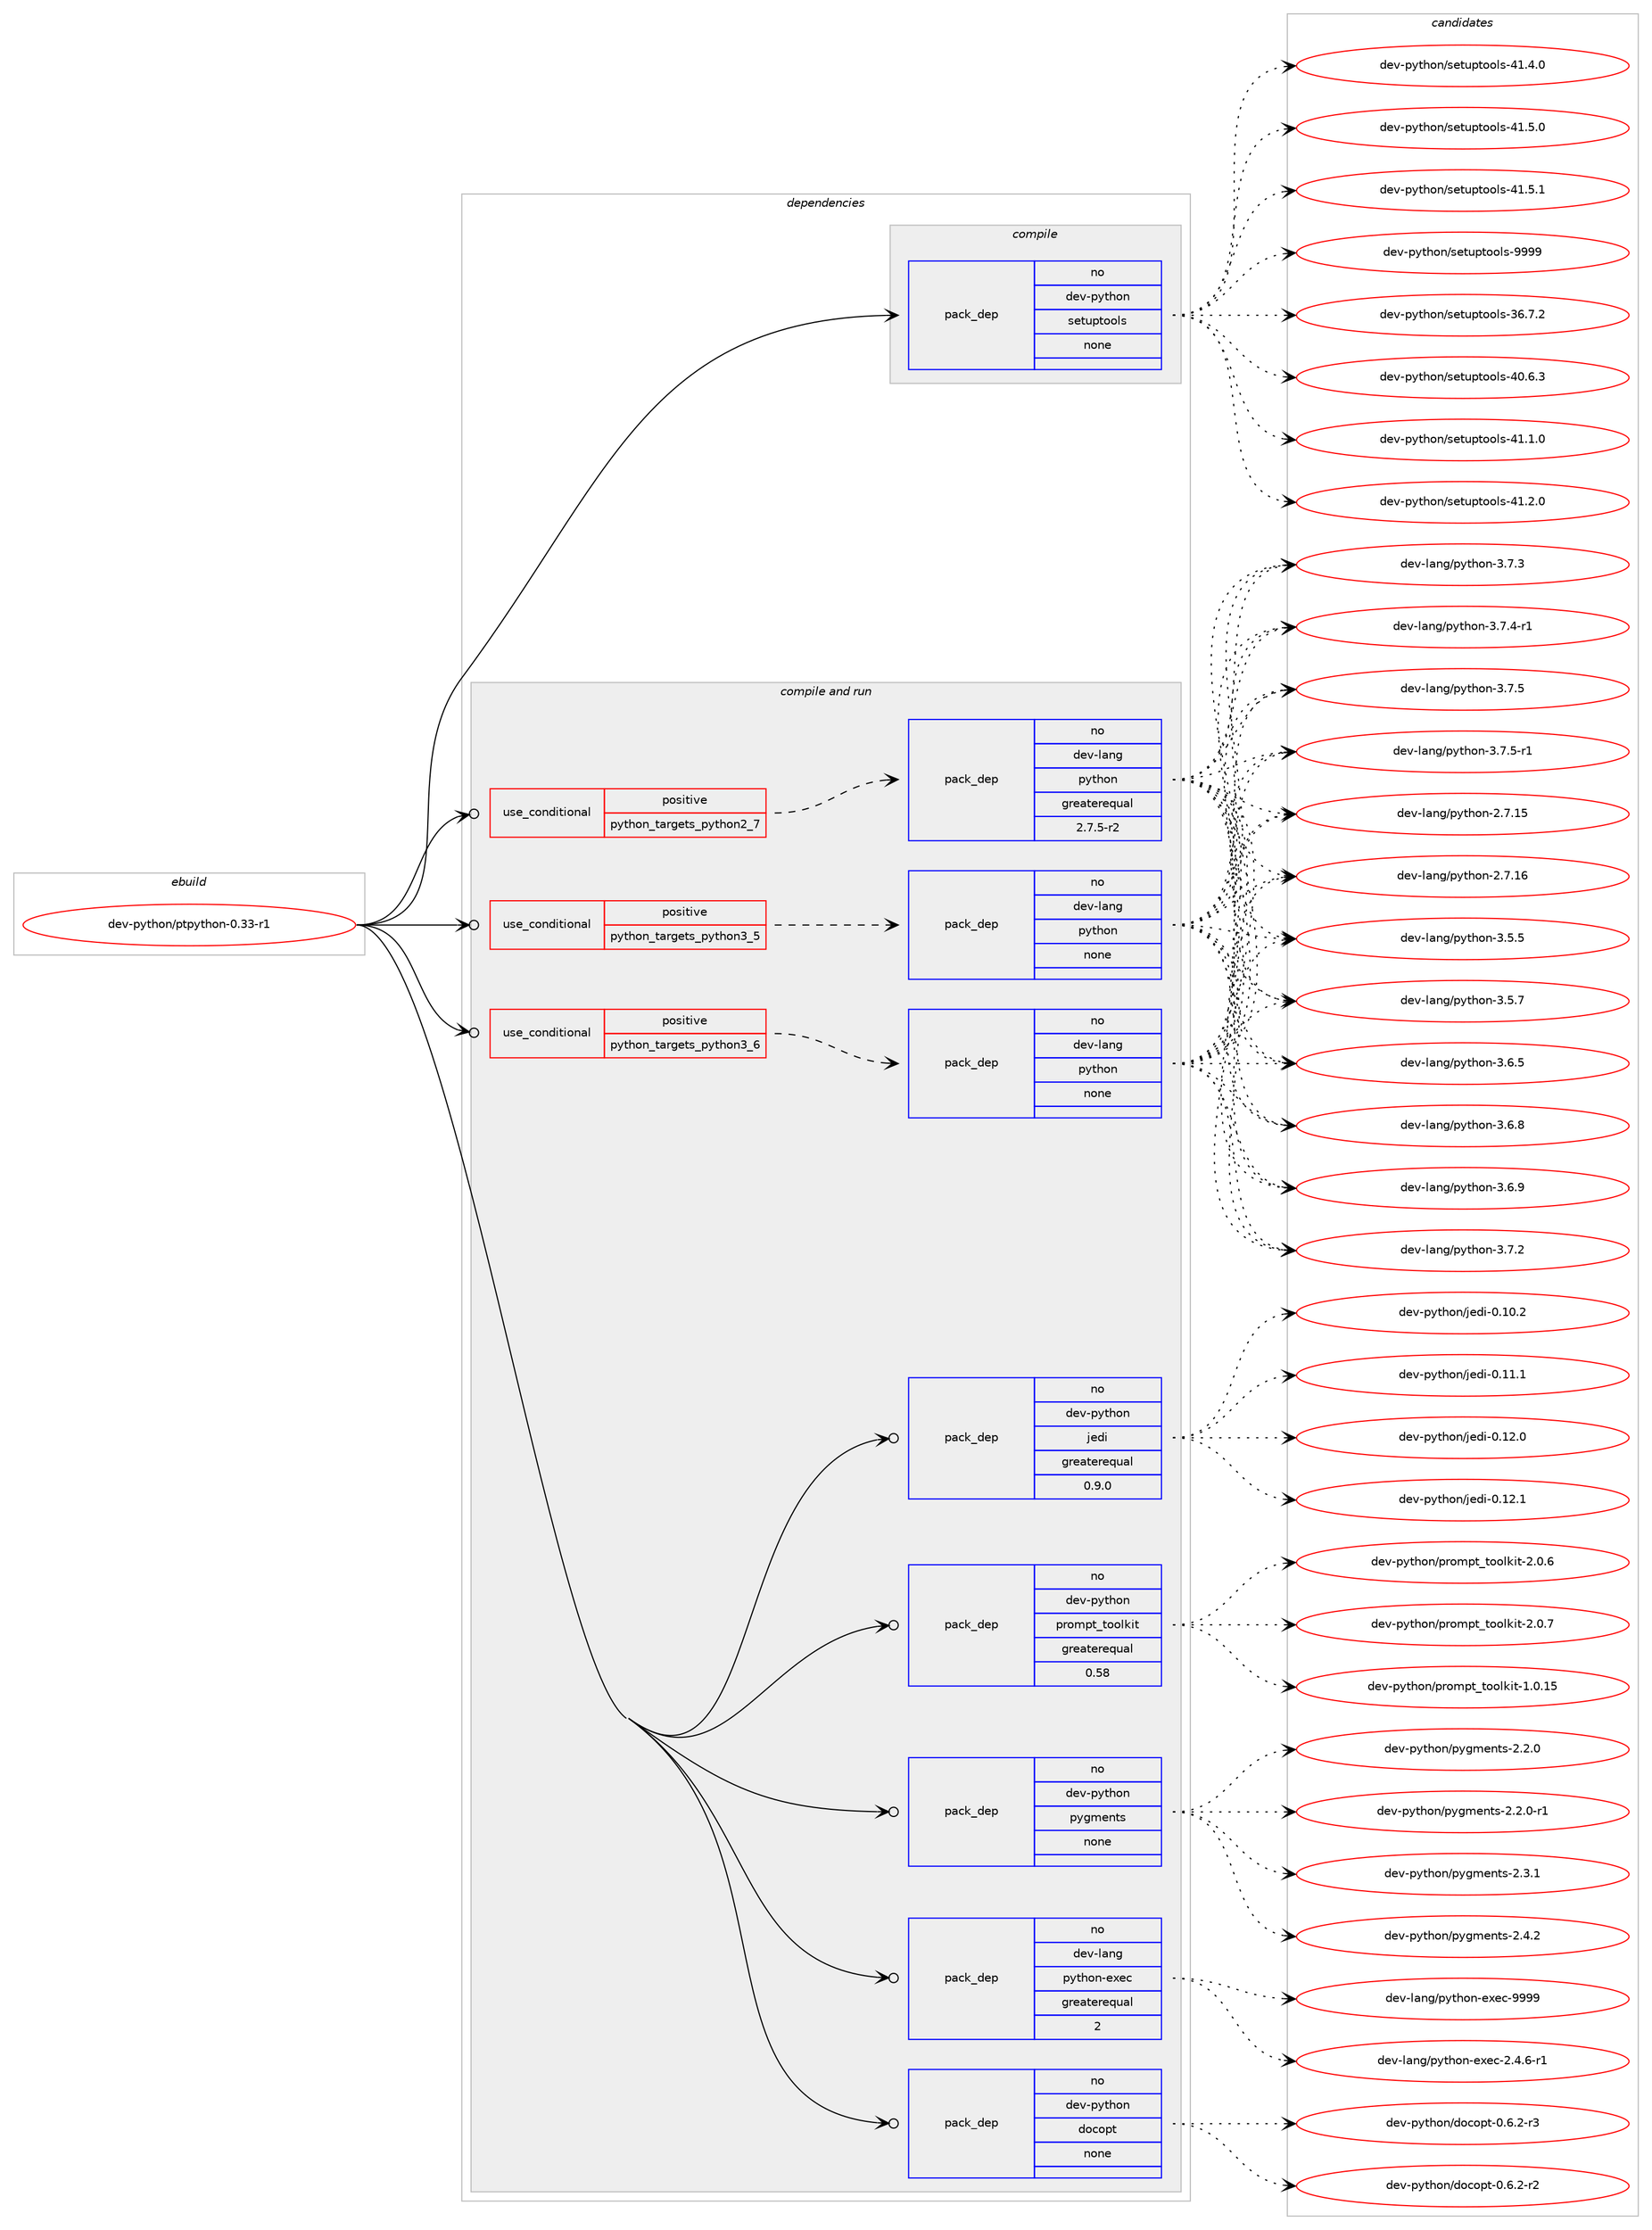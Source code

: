 digraph prolog {

# *************
# Graph options
# *************

newrank=true;
concentrate=true;
compound=true;
graph [rankdir=LR,fontname=Helvetica,fontsize=10,ranksep=1.5];#, ranksep=2.5, nodesep=0.2];
edge  [arrowhead=vee];
node  [fontname=Helvetica,fontsize=10];

# **********
# The ebuild
# **********

subgraph cluster_leftcol {
color=gray;
rank=same;
label=<<i>ebuild</i>>;
id [label="dev-python/ptpython-0.33-r1", color=red, width=4, href="../dev-python/ptpython-0.33-r1.svg"];
}

# ****************
# The dependencies
# ****************

subgraph cluster_midcol {
color=gray;
label=<<i>dependencies</i>>;
subgraph cluster_compile {
fillcolor="#eeeeee";
style=filled;
label=<<i>compile</i>>;
subgraph pack466581 {
dependency623486 [label=<<TABLE BORDER="0" CELLBORDER="1" CELLSPACING="0" CELLPADDING="4" WIDTH="220"><TR><TD ROWSPAN="6" CELLPADDING="30">pack_dep</TD></TR><TR><TD WIDTH="110">no</TD></TR><TR><TD>dev-python</TD></TR><TR><TD>setuptools</TD></TR><TR><TD>none</TD></TR><TR><TD></TD></TR></TABLE>>, shape=none, color=blue];
}
id:e -> dependency623486:w [weight=20,style="solid",arrowhead="vee"];
}
subgraph cluster_compileandrun {
fillcolor="#eeeeee";
style=filled;
label=<<i>compile and run</i>>;
subgraph cond145061 {
dependency623487 [label=<<TABLE BORDER="0" CELLBORDER="1" CELLSPACING="0" CELLPADDING="4"><TR><TD ROWSPAN="3" CELLPADDING="10">use_conditional</TD></TR><TR><TD>positive</TD></TR><TR><TD>python_targets_python2_7</TD></TR></TABLE>>, shape=none, color=red];
subgraph pack466582 {
dependency623488 [label=<<TABLE BORDER="0" CELLBORDER="1" CELLSPACING="0" CELLPADDING="4" WIDTH="220"><TR><TD ROWSPAN="6" CELLPADDING="30">pack_dep</TD></TR><TR><TD WIDTH="110">no</TD></TR><TR><TD>dev-lang</TD></TR><TR><TD>python</TD></TR><TR><TD>greaterequal</TD></TR><TR><TD>2.7.5-r2</TD></TR></TABLE>>, shape=none, color=blue];
}
dependency623487:e -> dependency623488:w [weight=20,style="dashed",arrowhead="vee"];
}
id:e -> dependency623487:w [weight=20,style="solid",arrowhead="odotvee"];
subgraph cond145062 {
dependency623489 [label=<<TABLE BORDER="0" CELLBORDER="1" CELLSPACING="0" CELLPADDING="4"><TR><TD ROWSPAN="3" CELLPADDING="10">use_conditional</TD></TR><TR><TD>positive</TD></TR><TR><TD>python_targets_python3_5</TD></TR></TABLE>>, shape=none, color=red];
subgraph pack466583 {
dependency623490 [label=<<TABLE BORDER="0" CELLBORDER="1" CELLSPACING="0" CELLPADDING="4" WIDTH="220"><TR><TD ROWSPAN="6" CELLPADDING="30">pack_dep</TD></TR><TR><TD WIDTH="110">no</TD></TR><TR><TD>dev-lang</TD></TR><TR><TD>python</TD></TR><TR><TD>none</TD></TR><TR><TD></TD></TR></TABLE>>, shape=none, color=blue];
}
dependency623489:e -> dependency623490:w [weight=20,style="dashed",arrowhead="vee"];
}
id:e -> dependency623489:w [weight=20,style="solid",arrowhead="odotvee"];
subgraph cond145063 {
dependency623491 [label=<<TABLE BORDER="0" CELLBORDER="1" CELLSPACING="0" CELLPADDING="4"><TR><TD ROWSPAN="3" CELLPADDING="10">use_conditional</TD></TR><TR><TD>positive</TD></TR><TR><TD>python_targets_python3_6</TD></TR></TABLE>>, shape=none, color=red];
subgraph pack466584 {
dependency623492 [label=<<TABLE BORDER="0" CELLBORDER="1" CELLSPACING="0" CELLPADDING="4" WIDTH="220"><TR><TD ROWSPAN="6" CELLPADDING="30">pack_dep</TD></TR><TR><TD WIDTH="110">no</TD></TR><TR><TD>dev-lang</TD></TR><TR><TD>python</TD></TR><TR><TD>none</TD></TR><TR><TD></TD></TR></TABLE>>, shape=none, color=blue];
}
dependency623491:e -> dependency623492:w [weight=20,style="dashed",arrowhead="vee"];
}
id:e -> dependency623491:w [weight=20,style="solid",arrowhead="odotvee"];
subgraph pack466585 {
dependency623493 [label=<<TABLE BORDER="0" CELLBORDER="1" CELLSPACING="0" CELLPADDING="4" WIDTH="220"><TR><TD ROWSPAN="6" CELLPADDING="30">pack_dep</TD></TR><TR><TD WIDTH="110">no</TD></TR><TR><TD>dev-lang</TD></TR><TR><TD>python-exec</TD></TR><TR><TD>greaterequal</TD></TR><TR><TD>2</TD></TR></TABLE>>, shape=none, color=blue];
}
id:e -> dependency623493:w [weight=20,style="solid",arrowhead="odotvee"];
subgraph pack466586 {
dependency623494 [label=<<TABLE BORDER="0" CELLBORDER="1" CELLSPACING="0" CELLPADDING="4" WIDTH="220"><TR><TD ROWSPAN="6" CELLPADDING="30">pack_dep</TD></TR><TR><TD WIDTH="110">no</TD></TR><TR><TD>dev-python</TD></TR><TR><TD>docopt</TD></TR><TR><TD>none</TD></TR><TR><TD></TD></TR></TABLE>>, shape=none, color=blue];
}
id:e -> dependency623494:w [weight=20,style="solid",arrowhead="odotvee"];
subgraph pack466587 {
dependency623495 [label=<<TABLE BORDER="0" CELLBORDER="1" CELLSPACING="0" CELLPADDING="4" WIDTH="220"><TR><TD ROWSPAN="6" CELLPADDING="30">pack_dep</TD></TR><TR><TD WIDTH="110">no</TD></TR><TR><TD>dev-python</TD></TR><TR><TD>jedi</TD></TR><TR><TD>greaterequal</TD></TR><TR><TD>0.9.0</TD></TR></TABLE>>, shape=none, color=blue];
}
id:e -> dependency623495:w [weight=20,style="solid",arrowhead="odotvee"];
subgraph pack466588 {
dependency623496 [label=<<TABLE BORDER="0" CELLBORDER="1" CELLSPACING="0" CELLPADDING="4" WIDTH="220"><TR><TD ROWSPAN="6" CELLPADDING="30">pack_dep</TD></TR><TR><TD WIDTH="110">no</TD></TR><TR><TD>dev-python</TD></TR><TR><TD>prompt_toolkit</TD></TR><TR><TD>greaterequal</TD></TR><TR><TD>0.58</TD></TR></TABLE>>, shape=none, color=blue];
}
id:e -> dependency623496:w [weight=20,style="solid",arrowhead="odotvee"];
subgraph pack466589 {
dependency623497 [label=<<TABLE BORDER="0" CELLBORDER="1" CELLSPACING="0" CELLPADDING="4" WIDTH="220"><TR><TD ROWSPAN="6" CELLPADDING="30">pack_dep</TD></TR><TR><TD WIDTH="110">no</TD></TR><TR><TD>dev-python</TD></TR><TR><TD>pygments</TD></TR><TR><TD>none</TD></TR><TR><TD></TD></TR></TABLE>>, shape=none, color=blue];
}
id:e -> dependency623497:w [weight=20,style="solid",arrowhead="odotvee"];
}
subgraph cluster_run {
fillcolor="#eeeeee";
style=filled;
label=<<i>run</i>>;
}
}

# **************
# The candidates
# **************

subgraph cluster_choices {
rank=same;
color=gray;
label=<<i>candidates</i>>;

subgraph choice466581 {
color=black;
nodesep=1;
choice100101118451121211161041111104711510111611711211611111110811545515446554650 [label="dev-python/setuptools-36.7.2", color=red, width=4,href="../dev-python/setuptools-36.7.2.svg"];
choice100101118451121211161041111104711510111611711211611111110811545524846544651 [label="dev-python/setuptools-40.6.3", color=red, width=4,href="../dev-python/setuptools-40.6.3.svg"];
choice100101118451121211161041111104711510111611711211611111110811545524946494648 [label="dev-python/setuptools-41.1.0", color=red, width=4,href="../dev-python/setuptools-41.1.0.svg"];
choice100101118451121211161041111104711510111611711211611111110811545524946504648 [label="dev-python/setuptools-41.2.0", color=red, width=4,href="../dev-python/setuptools-41.2.0.svg"];
choice100101118451121211161041111104711510111611711211611111110811545524946524648 [label="dev-python/setuptools-41.4.0", color=red, width=4,href="../dev-python/setuptools-41.4.0.svg"];
choice100101118451121211161041111104711510111611711211611111110811545524946534648 [label="dev-python/setuptools-41.5.0", color=red, width=4,href="../dev-python/setuptools-41.5.0.svg"];
choice100101118451121211161041111104711510111611711211611111110811545524946534649 [label="dev-python/setuptools-41.5.1", color=red, width=4,href="../dev-python/setuptools-41.5.1.svg"];
choice10010111845112121116104111110471151011161171121161111111081154557575757 [label="dev-python/setuptools-9999", color=red, width=4,href="../dev-python/setuptools-9999.svg"];
dependency623486:e -> choice100101118451121211161041111104711510111611711211611111110811545515446554650:w [style=dotted,weight="100"];
dependency623486:e -> choice100101118451121211161041111104711510111611711211611111110811545524846544651:w [style=dotted,weight="100"];
dependency623486:e -> choice100101118451121211161041111104711510111611711211611111110811545524946494648:w [style=dotted,weight="100"];
dependency623486:e -> choice100101118451121211161041111104711510111611711211611111110811545524946504648:w [style=dotted,weight="100"];
dependency623486:e -> choice100101118451121211161041111104711510111611711211611111110811545524946524648:w [style=dotted,weight="100"];
dependency623486:e -> choice100101118451121211161041111104711510111611711211611111110811545524946534648:w [style=dotted,weight="100"];
dependency623486:e -> choice100101118451121211161041111104711510111611711211611111110811545524946534649:w [style=dotted,weight="100"];
dependency623486:e -> choice10010111845112121116104111110471151011161171121161111111081154557575757:w [style=dotted,weight="100"];
}
subgraph choice466582 {
color=black;
nodesep=1;
choice10010111845108971101034711212111610411111045504655464953 [label="dev-lang/python-2.7.15", color=red, width=4,href="../dev-lang/python-2.7.15.svg"];
choice10010111845108971101034711212111610411111045504655464954 [label="dev-lang/python-2.7.16", color=red, width=4,href="../dev-lang/python-2.7.16.svg"];
choice100101118451089711010347112121116104111110455146534653 [label="dev-lang/python-3.5.5", color=red, width=4,href="../dev-lang/python-3.5.5.svg"];
choice100101118451089711010347112121116104111110455146534655 [label="dev-lang/python-3.5.7", color=red, width=4,href="../dev-lang/python-3.5.7.svg"];
choice100101118451089711010347112121116104111110455146544653 [label="dev-lang/python-3.6.5", color=red, width=4,href="../dev-lang/python-3.6.5.svg"];
choice100101118451089711010347112121116104111110455146544656 [label="dev-lang/python-3.6.8", color=red, width=4,href="../dev-lang/python-3.6.8.svg"];
choice100101118451089711010347112121116104111110455146544657 [label="dev-lang/python-3.6.9", color=red, width=4,href="../dev-lang/python-3.6.9.svg"];
choice100101118451089711010347112121116104111110455146554650 [label="dev-lang/python-3.7.2", color=red, width=4,href="../dev-lang/python-3.7.2.svg"];
choice100101118451089711010347112121116104111110455146554651 [label="dev-lang/python-3.7.3", color=red, width=4,href="../dev-lang/python-3.7.3.svg"];
choice1001011184510897110103471121211161041111104551465546524511449 [label="dev-lang/python-3.7.4-r1", color=red, width=4,href="../dev-lang/python-3.7.4-r1.svg"];
choice100101118451089711010347112121116104111110455146554653 [label="dev-lang/python-3.7.5", color=red, width=4,href="../dev-lang/python-3.7.5.svg"];
choice1001011184510897110103471121211161041111104551465546534511449 [label="dev-lang/python-3.7.5-r1", color=red, width=4,href="../dev-lang/python-3.7.5-r1.svg"];
dependency623488:e -> choice10010111845108971101034711212111610411111045504655464953:w [style=dotted,weight="100"];
dependency623488:e -> choice10010111845108971101034711212111610411111045504655464954:w [style=dotted,weight="100"];
dependency623488:e -> choice100101118451089711010347112121116104111110455146534653:w [style=dotted,weight="100"];
dependency623488:e -> choice100101118451089711010347112121116104111110455146534655:w [style=dotted,weight="100"];
dependency623488:e -> choice100101118451089711010347112121116104111110455146544653:w [style=dotted,weight="100"];
dependency623488:e -> choice100101118451089711010347112121116104111110455146544656:w [style=dotted,weight="100"];
dependency623488:e -> choice100101118451089711010347112121116104111110455146544657:w [style=dotted,weight="100"];
dependency623488:e -> choice100101118451089711010347112121116104111110455146554650:w [style=dotted,weight="100"];
dependency623488:e -> choice100101118451089711010347112121116104111110455146554651:w [style=dotted,weight="100"];
dependency623488:e -> choice1001011184510897110103471121211161041111104551465546524511449:w [style=dotted,weight="100"];
dependency623488:e -> choice100101118451089711010347112121116104111110455146554653:w [style=dotted,weight="100"];
dependency623488:e -> choice1001011184510897110103471121211161041111104551465546534511449:w [style=dotted,weight="100"];
}
subgraph choice466583 {
color=black;
nodesep=1;
choice10010111845108971101034711212111610411111045504655464953 [label="dev-lang/python-2.7.15", color=red, width=4,href="../dev-lang/python-2.7.15.svg"];
choice10010111845108971101034711212111610411111045504655464954 [label="dev-lang/python-2.7.16", color=red, width=4,href="../dev-lang/python-2.7.16.svg"];
choice100101118451089711010347112121116104111110455146534653 [label="dev-lang/python-3.5.5", color=red, width=4,href="../dev-lang/python-3.5.5.svg"];
choice100101118451089711010347112121116104111110455146534655 [label="dev-lang/python-3.5.7", color=red, width=4,href="../dev-lang/python-3.5.7.svg"];
choice100101118451089711010347112121116104111110455146544653 [label="dev-lang/python-3.6.5", color=red, width=4,href="../dev-lang/python-3.6.5.svg"];
choice100101118451089711010347112121116104111110455146544656 [label="dev-lang/python-3.6.8", color=red, width=4,href="../dev-lang/python-3.6.8.svg"];
choice100101118451089711010347112121116104111110455146544657 [label="dev-lang/python-3.6.9", color=red, width=4,href="../dev-lang/python-3.6.9.svg"];
choice100101118451089711010347112121116104111110455146554650 [label="dev-lang/python-3.7.2", color=red, width=4,href="../dev-lang/python-3.7.2.svg"];
choice100101118451089711010347112121116104111110455146554651 [label="dev-lang/python-3.7.3", color=red, width=4,href="../dev-lang/python-3.7.3.svg"];
choice1001011184510897110103471121211161041111104551465546524511449 [label="dev-lang/python-3.7.4-r1", color=red, width=4,href="../dev-lang/python-3.7.4-r1.svg"];
choice100101118451089711010347112121116104111110455146554653 [label="dev-lang/python-3.7.5", color=red, width=4,href="../dev-lang/python-3.7.5.svg"];
choice1001011184510897110103471121211161041111104551465546534511449 [label="dev-lang/python-3.7.5-r1", color=red, width=4,href="../dev-lang/python-3.7.5-r1.svg"];
dependency623490:e -> choice10010111845108971101034711212111610411111045504655464953:w [style=dotted,weight="100"];
dependency623490:e -> choice10010111845108971101034711212111610411111045504655464954:w [style=dotted,weight="100"];
dependency623490:e -> choice100101118451089711010347112121116104111110455146534653:w [style=dotted,weight="100"];
dependency623490:e -> choice100101118451089711010347112121116104111110455146534655:w [style=dotted,weight="100"];
dependency623490:e -> choice100101118451089711010347112121116104111110455146544653:w [style=dotted,weight="100"];
dependency623490:e -> choice100101118451089711010347112121116104111110455146544656:w [style=dotted,weight="100"];
dependency623490:e -> choice100101118451089711010347112121116104111110455146544657:w [style=dotted,weight="100"];
dependency623490:e -> choice100101118451089711010347112121116104111110455146554650:w [style=dotted,weight="100"];
dependency623490:e -> choice100101118451089711010347112121116104111110455146554651:w [style=dotted,weight="100"];
dependency623490:e -> choice1001011184510897110103471121211161041111104551465546524511449:w [style=dotted,weight="100"];
dependency623490:e -> choice100101118451089711010347112121116104111110455146554653:w [style=dotted,weight="100"];
dependency623490:e -> choice1001011184510897110103471121211161041111104551465546534511449:w [style=dotted,weight="100"];
}
subgraph choice466584 {
color=black;
nodesep=1;
choice10010111845108971101034711212111610411111045504655464953 [label="dev-lang/python-2.7.15", color=red, width=4,href="../dev-lang/python-2.7.15.svg"];
choice10010111845108971101034711212111610411111045504655464954 [label="dev-lang/python-2.7.16", color=red, width=4,href="../dev-lang/python-2.7.16.svg"];
choice100101118451089711010347112121116104111110455146534653 [label="dev-lang/python-3.5.5", color=red, width=4,href="../dev-lang/python-3.5.5.svg"];
choice100101118451089711010347112121116104111110455146534655 [label="dev-lang/python-3.5.7", color=red, width=4,href="../dev-lang/python-3.5.7.svg"];
choice100101118451089711010347112121116104111110455146544653 [label="dev-lang/python-3.6.5", color=red, width=4,href="../dev-lang/python-3.6.5.svg"];
choice100101118451089711010347112121116104111110455146544656 [label="dev-lang/python-3.6.8", color=red, width=4,href="../dev-lang/python-3.6.8.svg"];
choice100101118451089711010347112121116104111110455146544657 [label="dev-lang/python-3.6.9", color=red, width=4,href="../dev-lang/python-3.6.9.svg"];
choice100101118451089711010347112121116104111110455146554650 [label="dev-lang/python-3.7.2", color=red, width=4,href="../dev-lang/python-3.7.2.svg"];
choice100101118451089711010347112121116104111110455146554651 [label="dev-lang/python-3.7.3", color=red, width=4,href="../dev-lang/python-3.7.3.svg"];
choice1001011184510897110103471121211161041111104551465546524511449 [label="dev-lang/python-3.7.4-r1", color=red, width=4,href="../dev-lang/python-3.7.4-r1.svg"];
choice100101118451089711010347112121116104111110455146554653 [label="dev-lang/python-3.7.5", color=red, width=4,href="../dev-lang/python-3.7.5.svg"];
choice1001011184510897110103471121211161041111104551465546534511449 [label="dev-lang/python-3.7.5-r1", color=red, width=4,href="../dev-lang/python-3.7.5-r1.svg"];
dependency623492:e -> choice10010111845108971101034711212111610411111045504655464953:w [style=dotted,weight="100"];
dependency623492:e -> choice10010111845108971101034711212111610411111045504655464954:w [style=dotted,weight="100"];
dependency623492:e -> choice100101118451089711010347112121116104111110455146534653:w [style=dotted,weight="100"];
dependency623492:e -> choice100101118451089711010347112121116104111110455146534655:w [style=dotted,weight="100"];
dependency623492:e -> choice100101118451089711010347112121116104111110455146544653:w [style=dotted,weight="100"];
dependency623492:e -> choice100101118451089711010347112121116104111110455146544656:w [style=dotted,weight="100"];
dependency623492:e -> choice100101118451089711010347112121116104111110455146544657:w [style=dotted,weight="100"];
dependency623492:e -> choice100101118451089711010347112121116104111110455146554650:w [style=dotted,weight="100"];
dependency623492:e -> choice100101118451089711010347112121116104111110455146554651:w [style=dotted,weight="100"];
dependency623492:e -> choice1001011184510897110103471121211161041111104551465546524511449:w [style=dotted,weight="100"];
dependency623492:e -> choice100101118451089711010347112121116104111110455146554653:w [style=dotted,weight="100"];
dependency623492:e -> choice1001011184510897110103471121211161041111104551465546534511449:w [style=dotted,weight="100"];
}
subgraph choice466585 {
color=black;
nodesep=1;
choice10010111845108971101034711212111610411111045101120101994550465246544511449 [label="dev-lang/python-exec-2.4.6-r1", color=red, width=4,href="../dev-lang/python-exec-2.4.6-r1.svg"];
choice10010111845108971101034711212111610411111045101120101994557575757 [label="dev-lang/python-exec-9999", color=red, width=4,href="../dev-lang/python-exec-9999.svg"];
dependency623493:e -> choice10010111845108971101034711212111610411111045101120101994550465246544511449:w [style=dotted,weight="100"];
dependency623493:e -> choice10010111845108971101034711212111610411111045101120101994557575757:w [style=dotted,weight="100"];
}
subgraph choice466586 {
color=black;
nodesep=1;
choice1001011184511212111610411111047100111991111121164548465446504511450 [label="dev-python/docopt-0.6.2-r2", color=red, width=4,href="../dev-python/docopt-0.6.2-r2.svg"];
choice1001011184511212111610411111047100111991111121164548465446504511451 [label="dev-python/docopt-0.6.2-r3", color=red, width=4,href="../dev-python/docopt-0.6.2-r3.svg"];
dependency623494:e -> choice1001011184511212111610411111047100111991111121164548465446504511450:w [style=dotted,weight="100"];
dependency623494:e -> choice1001011184511212111610411111047100111991111121164548465446504511451:w [style=dotted,weight="100"];
}
subgraph choice466587 {
color=black;
nodesep=1;
choice100101118451121211161041111104710610110010545484649484650 [label="dev-python/jedi-0.10.2", color=red, width=4,href="../dev-python/jedi-0.10.2.svg"];
choice100101118451121211161041111104710610110010545484649494649 [label="dev-python/jedi-0.11.1", color=red, width=4,href="../dev-python/jedi-0.11.1.svg"];
choice100101118451121211161041111104710610110010545484649504648 [label="dev-python/jedi-0.12.0", color=red, width=4,href="../dev-python/jedi-0.12.0.svg"];
choice100101118451121211161041111104710610110010545484649504649 [label="dev-python/jedi-0.12.1", color=red, width=4,href="../dev-python/jedi-0.12.1.svg"];
dependency623495:e -> choice100101118451121211161041111104710610110010545484649484650:w [style=dotted,weight="100"];
dependency623495:e -> choice100101118451121211161041111104710610110010545484649494649:w [style=dotted,weight="100"];
dependency623495:e -> choice100101118451121211161041111104710610110010545484649504648:w [style=dotted,weight="100"];
dependency623495:e -> choice100101118451121211161041111104710610110010545484649504649:w [style=dotted,weight="100"];
}
subgraph choice466588 {
color=black;
nodesep=1;
choice10010111845112121116104111110471121141111091121169511611111110810710511645494648464953 [label="dev-python/prompt_toolkit-1.0.15", color=red, width=4,href="../dev-python/prompt_toolkit-1.0.15.svg"];
choice100101118451121211161041111104711211411110911211695116111111108107105116455046484654 [label="dev-python/prompt_toolkit-2.0.6", color=red, width=4,href="../dev-python/prompt_toolkit-2.0.6.svg"];
choice100101118451121211161041111104711211411110911211695116111111108107105116455046484655 [label="dev-python/prompt_toolkit-2.0.7", color=red, width=4,href="../dev-python/prompt_toolkit-2.0.7.svg"];
dependency623496:e -> choice10010111845112121116104111110471121141111091121169511611111110810710511645494648464953:w [style=dotted,weight="100"];
dependency623496:e -> choice100101118451121211161041111104711211411110911211695116111111108107105116455046484654:w [style=dotted,weight="100"];
dependency623496:e -> choice100101118451121211161041111104711211411110911211695116111111108107105116455046484655:w [style=dotted,weight="100"];
}
subgraph choice466589 {
color=black;
nodesep=1;
choice1001011184511212111610411111047112121103109101110116115455046504648 [label="dev-python/pygments-2.2.0", color=red, width=4,href="../dev-python/pygments-2.2.0.svg"];
choice10010111845112121116104111110471121211031091011101161154550465046484511449 [label="dev-python/pygments-2.2.0-r1", color=red, width=4,href="../dev-python/pygments-2.2.0-r1.svg"];
choice1001011184511212111610411111047112121103109101110116115455046514649 [label="dev-python/pygments-2.3.1", color=red, width=4,href="../dev-python/pygments-2.3.1.svg"];
choice1001011184511212111610411111047112121103109101110116115455046524650 [label="dev-python/pygments-2.4.2", color=red, width=4,href="../dev-python/pygments-2.4.2.svg"];
dependency623497:e -> choice1001011184511212111610411111047112121103109101110116115455046504648:w [style=dotted,weight="100"];
dependency623497:e -> choice10010111845112121116104111110471121211031091011101161154550465046484511449:w [style=dotted,weight="100"];
dependency623497:e -> choice1001011184511212111610411111047112121103109101110116115455046514649:w [style=dotted,weight="100"];
dependency623497:e -> choice1001011184511212111610411111047112121103109101110116115455046524650:w [style=dotted,weight="100"];
}
}

}
